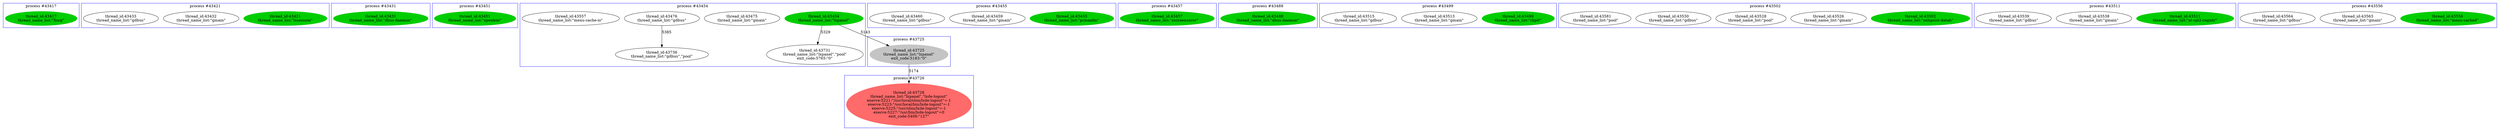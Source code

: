 digraph abc{
subgraph cluster_43417 {
43417   [label="thread_id:43417\nthread_name_list:\"Xorg\"", style = filled , color="green3"];
label = "process #43417";
color = blue;
}
subgraph cluster_43421 {
43421   [label="thread_id:43421\nthread_name_list:\"lxsession\"", style = filled , color="green3"];
43432   [label="thread_id:43432\nthread_name_list:\"gmain\""];
43433   [label="thread_id:43433\nthread_name_list:\"gdbus\""];
label = "process #43421";
color = blue;
}
subgraph cluster_43431 {
43431   [label="thread_id:43431\nthread_name_list:\"dbus-daemon\"", style = filled , color="green3"];
label = "process #43431";
color = blue;
}
subgraph cluster_43451 {
43451   [label="thread_id:43451\nthread_name_list:\"openbox\"", style = filled , color="green3"];
label = "process #43451";
color = blue;
}
subgraph cluster_43454 {
43454   [label="thread_id:43454\nthread_name_list:\"lxpanel\"", style = filled , color="green3"];
43475   [label="thread_id:43475\nthread_name_list:\"gmain\""];
43476   [label="thread_id:43476\nthread_name_list:\"gdbus\""];
43557   [label="thread_id:43557\nthread_name_list:\"menu-cache-io\""];
43731   [label="thread_id:43731\nthread_name_list:\"lxpanel\",\"pool\"\nexit_code:5765:\"0\""];
43736   [label="thread_id:43736\nthread_name_list:\"gdbus\",\"pool\""];
label = "process #43454";
color = blue;
}
subgraph cluster_43455 {
43455   [label="thread_id:43455\nthread_name_list:\"pcmanfm\"", style = filled , color="green3"];
43459   [label="thread_id:43459\nthread_name_list:\"gmain\""];
43460   [label="thread_id:43460\nthread_name_list:\"gdbus\""];
label = "process #43455";
color = blue;
}
subgraph cluster_43457 {
43457   [label="thread_id:43457\nthread_name_list:\"xscreensaver\"", style = filled , color="green3"];
label = "process #43457";
color = blue;
}
subgraph cluster_43488 {
43488   [label="thread_id:43488\nthread_name_list:\"dbus-daemon\"", style = filled , color="green3"];
label = "process #43488";
color = blue;
}
subgraph cluster_43499 {
43499   [label="thread_id:43499\nthread_name_list:\"clipit\"", style = filled , color="green3"];
43513   [label="thread_id:43513\nthread_name_list:\"gmain\""];
43515   [label="thread_id:43515\nthread_name_list:\"gdbus\""];
label = "process #43499";
color = blue;
}
subgraph cluster_43502 {
43502   [label="thread_id:43502\nthread_name_list:\"zeitgeist-datah\"", style = filled , color="green3"];
43526   [label="thread_id:43526\nthread_name_list:\"gmain\""];
43528   [label="thread_id:43528\nthread_name_list:\"pool\""];
43530   [label="thread_id:43530\nthread_name_list:\"gdbus\""];
43581   [label="thread_id:43581\nthread_name_list:\"pool\""];
label = "process #43502";
color = blue;
}
subgraph cluster_43511 {
43511   [label="thread_id:43511\nthread_name_list:\"at-spi2-registr\"", style = filled , color="green3"];
43538   [label="thread_id:43538\nthread_name_list:\"gmain\""];
43539   [label="thread_id:43539\nthread_name_list:\"gdbus\""];
label = "process #43511";
color = blue;
}
subgraph cluster_43556 {
43556   [label="thread_id:43556\nthread_name_list:\"menu-cached\"", style = filled , color="green3"];
43563   [label="thread_id:43563\nthread_name_list:\"gmain\""];
43564   [label="thread_id:43564\nthread_name_list:\"gdbus\""];
label = "process #43556";
color = blue;
}
subgraph cluster_43725 {
43725   [label="thread_id:43725\nthread_name_list:\"lxpanel\"\nexit_code:5183:\"0\"", style = filled , color="grey77"];
label = "process #43725";
color = blue;
}
subgraph cluster_43726 {
43726   [label="thread_id:43726\nthread_name_list:\"lxpanel\",\"lxde-logout\"\nexecve:5221:\"/usr/local/sbin/lxde-logout\"=-1\nexecve:5223:\"/usr/local/bin/lxde-logout\"=-1\nexecve:5225:\"/usr/sbin/lxde-logout\"=-1\nexecve:5227:\"/usr/bin/lxde-logout\"=0\nexit_code:5406:\"127\"", style = filled , color="indianred1"];
label = "process #43726";
color = blue;
}






43454 -> 43725   [label="5143"];
43454 -> 43731   [label="5329"];






43476 -> 43736   [label="5385"];

















43725 -> 43726   [label="5174"];




}
